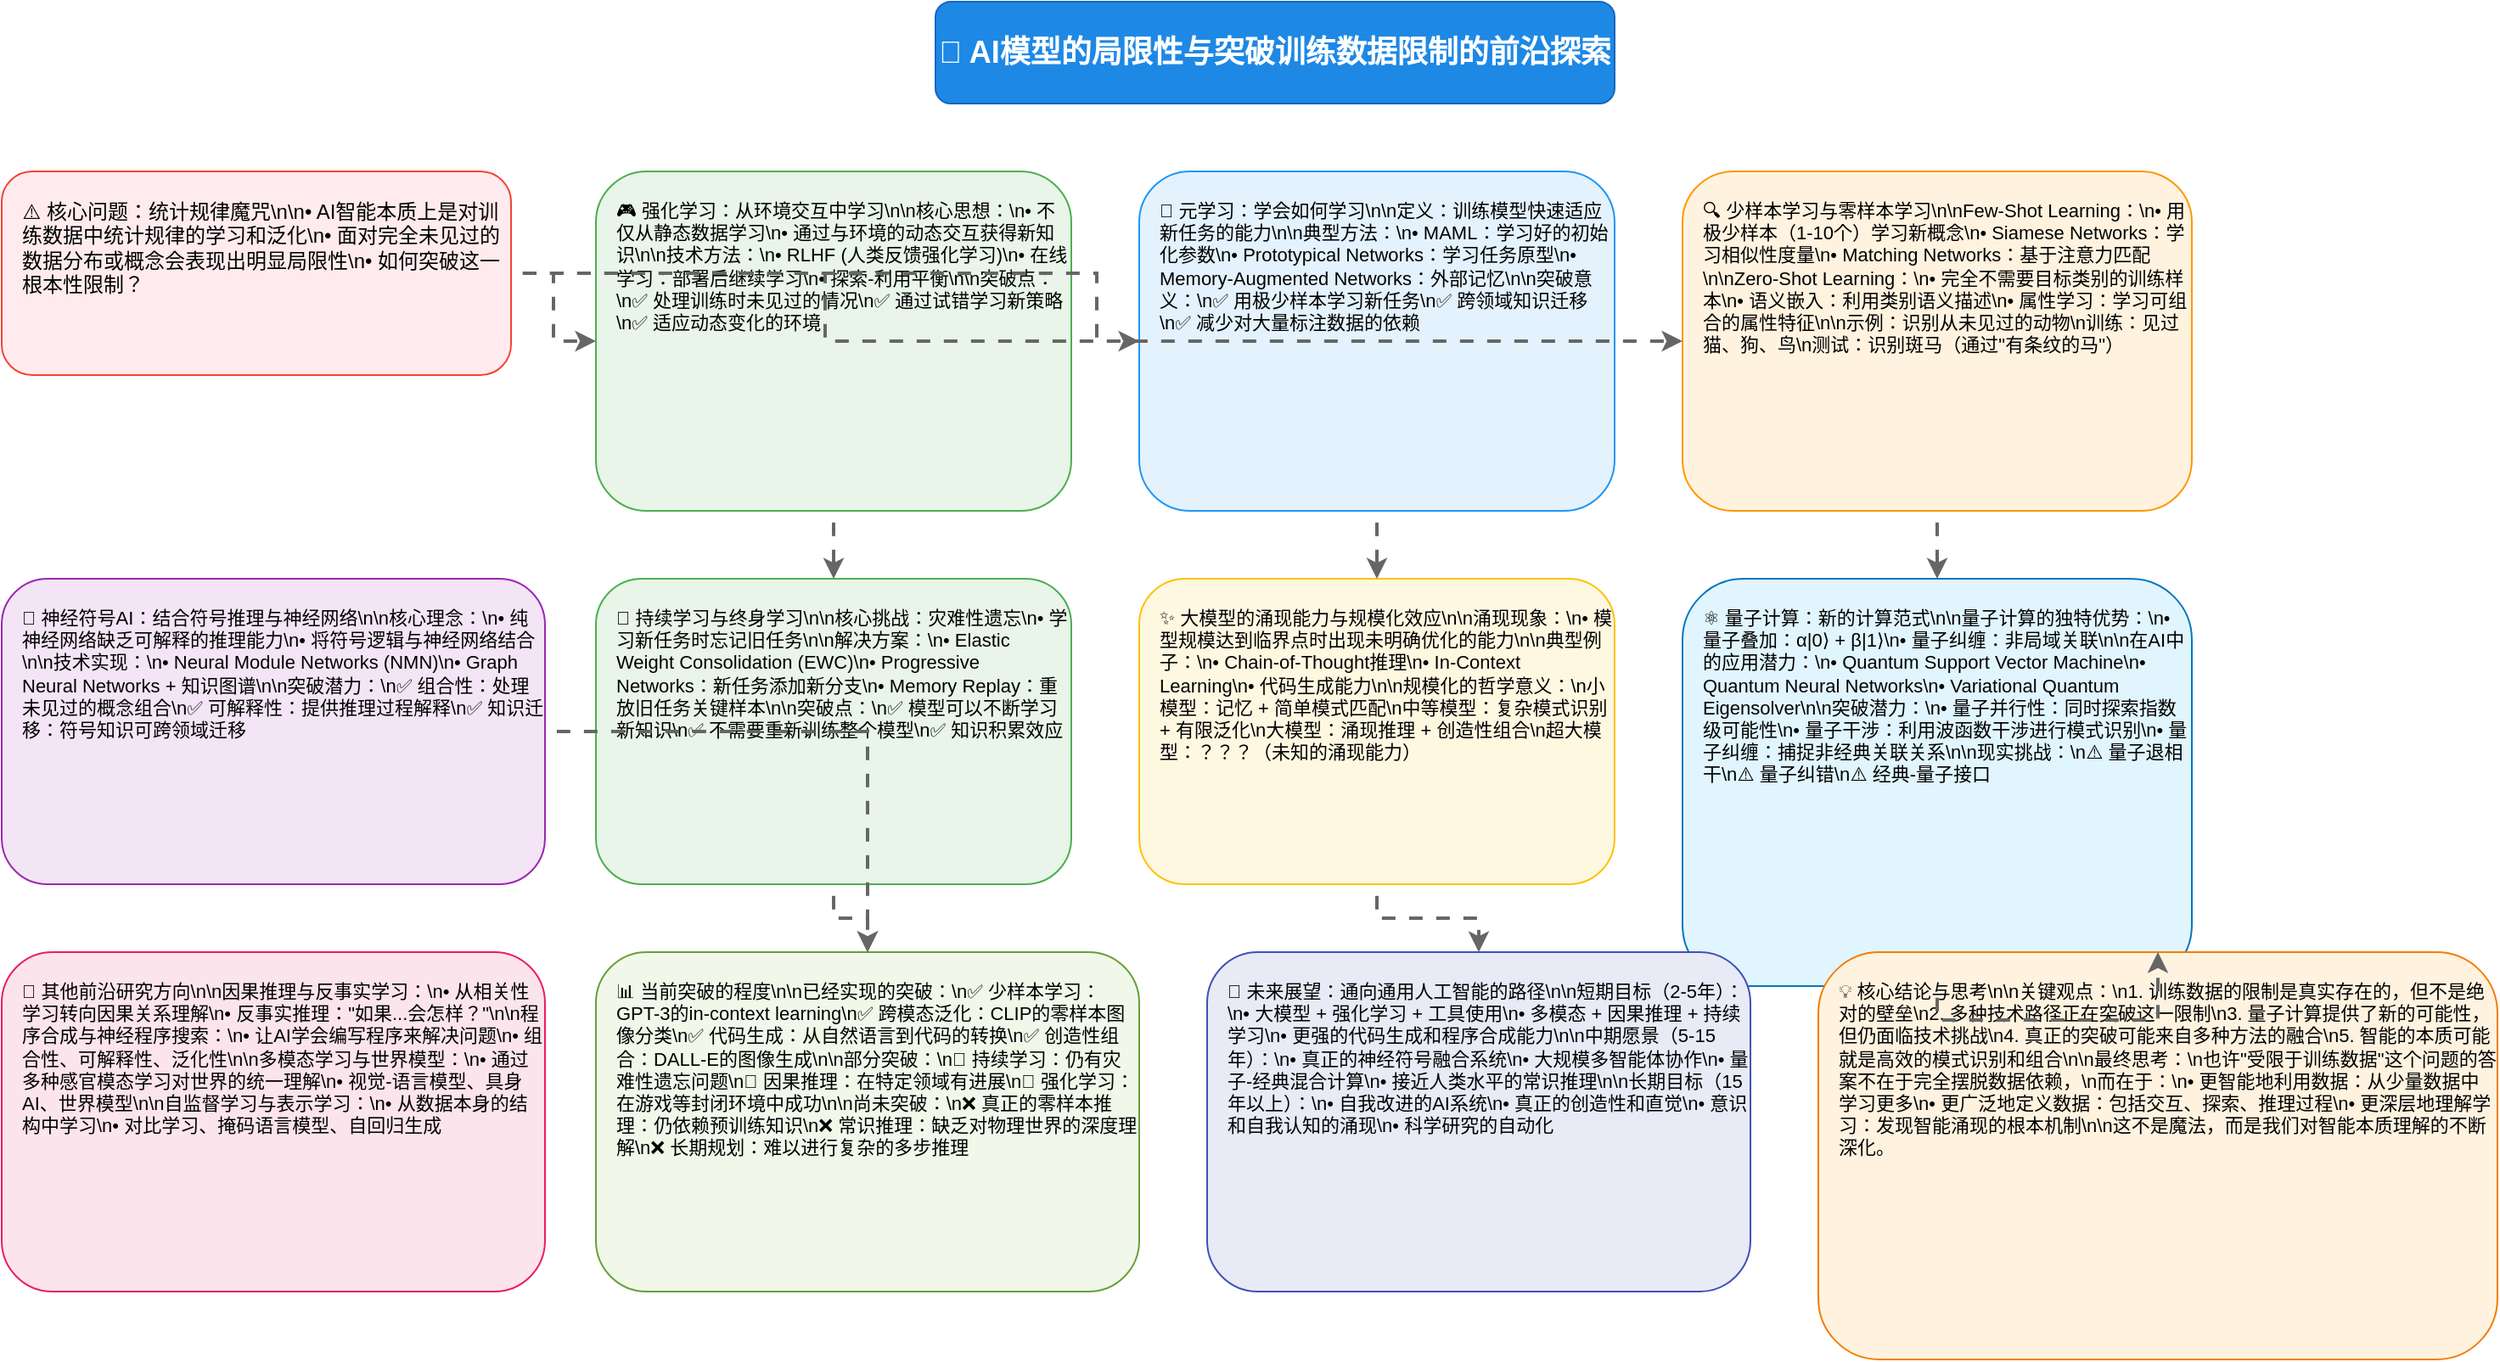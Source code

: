 <mxfile version="22.1.16" type="device">
  <diagram name="AI Limitations and Breakthroughs" id="ai-limitations-breakthroughs">
    <mxGraphModel dx="2074" dy="1181" grid="1" gridSize="10" guides="1" tooltips="1" connect="1" arrows="1" fold="1" page="1" pageScale="1" pageWidth="1600" pageHeight="1200" math="0" shadow="0">
      <root>
        <mxCell id="0" />
        <mxCell id="1" parent="0" />
        
        <!-- 标题 -->
        <mxCell id="title" value="🧠 AI模型的局限性与突破训练数据限制的前沿探索" style="rounded=1;whiteSpace=wrap;html=1;fillColor=#1e88e5;strokeColor=#1565c0;fontColor=white;fontSize=18;fontStyle=1;align=center;" vertex="1" parent="1">
          <mxGeometry x="600" y="20" width="400" height="60" as="geometry" />
        </mxCell>
        
        <!-- 核心问题 -->
        <mxCell id="core-problem" value="⚠️ 核心问题：统计规律魔咒\n\n• AI智能本质上是对训练数据中统计规律的学习和泛化\n• 面对完全未见过的数据分布或概念会表现出明显局限性\n• 如何突破这一根本性限制？" style="rounded=1;whiteSpace=wrap;html=1;fillColor=#ffebee;strokeColor=#f44336;align=left;verticalAlign=top;spacingLeft=10;spacingTop=10;fontSize=12;" vertex="1" parent="1">
          <mxGeometry x="50" y="120" width="300" height="120" as="geometry" />
        </mxCell>
        
        <!-- 强化学习 -->
        <mxCell id="reinforcement-learning" value="🎮 强化学习：从环境交互中学习\n\n核心思想：\n• 不仅从静态数据学习\n• 通过与环境的动态交互获得新知识\n\n技术方法：\n• RLHF (人类反馈强化学习)\n• 在线学习：部署后继续学习\n• 探索-利用平衡\n\n突破点：\n✅ 处理训练时未见过的情况\n✅ 通过试错学习新策略\n✅ 适应动态变化的环境" style="rounded=1;whiteSpace=wrap;html=1;fillColor=#e8f5e8;strokeColor=#4caf50;align=left;verticalAlign=top;spacingLeft=10;spacingTop=10;fontSize=11;" vertex="1" parent="1">
          <mxGeometry x="400" y="120" width="280" height="200" as="geometry" />
        </mxCell>
        
        <!-- 元学习 -->
        <mxCell id="meta-learning" value="🎯 元学习：学会如何学习\n\n定义：训练模型快速适应新任务的能力\n\n典型方法：\n• MAML：学习好的初始化参数\n• Prototypical Networks：学习任务原型\n• Memory-Augmented Networks：外部记忆\n\n突破意义：\n✅ 用极少样本学习新任务\n✅ 跨领域知识迁移\n✅ 减少对大量标注数据的依赖" style="rounded=1;whiteSpace=wrap;html=1;fillColor=#e3f2fd;strokeColor=#2196f3;align=left;verticalAlign=top;spacingLeft=10;spacingTop=10;fontSize=11;" vertex="1" parent="1">
          <mxGeometry x="720" y="120" width="280" height="200" as="geometry" />
        </mxCell>
        
        <!-- 少样本学习 -->
        <mxCell id="few-shot-learning" value="🔍 少样本学习与零样本学习\n\nFew-Shot Learning：\n• 用极少样本（1-10个）学习新概念\n• Siamese Networks：学习相似性度量\n• Matching Networks：基于注意力匹配\n\nZero-Shot Learning：\n• 完全不需要目标类别的训练样本\n• 语义嵌入：利用类别语义描述\n• 属性学习：学习可组合的属性特征\n\n示例：识别从未见过的动物\n训练：见过猫、狗、鸟\n测试：识别斑马（通过&quot;有条纹的马&quot;）" style="rounded=1;whiteSpace=wrap;html=1;fillColor=#fff3e0;strokeColor=#ff9800;align=left;verticalAlign=top;spacingLeft=10;spacingTop=10;fontSize=11;" vertex="1" parent="1">
          <mxGeometry x="1040" y="120" width="300" height="200" as="geometry" />
        </mxCell>
        
        <!-- 神经符号AI -->
        <mxCell id="neuro-symbolic" value="🧩 神经符号AI：结合符号推理与神经网络\n\n核心理念：\n• 纯神经网络缺乏可解释的推理能力\n• 将符号逻辑与神经网络结合\n\n技术实现：\n• Neural Module Networks (NMN)\n• Graph Neural Networks + 知识图谱\n\n突破潜力：\n✅ 组合性：处理未见过的概念组合\n✅ 可解释性：提供推理过程解释\n✅ 知识迁移：符号知识可跨领域迁移" style="rounded=1;whiteSpace=wrap;html=1;fillColor=#f3e5f5;strokeColor=#9c27b0;align=left;verticalAlign=top;spacingLeft=10;spacingTop=10;fontSize=11;" vertex="1" parent="1">
          <mxGeometry x="50" y="360" width="320" height="180" as="geometry" />
        </mxCell>
        
        <!-- 持续学习 -->
        <mxCell id="continual-learning" value="🔄 持续学习与终身学习\n\n核心挑战：灾难性遗忘\n• 学习新任务时忘记旧任务\n\n解决方案：\n• Elastic Weight Consolidation (EWC)\n• Progressive Networks：新任务添加新分支\n• Memory Replay：重放旧任务关键样本\n\n突破点：\n✅ 模型可以不断学习新知识\n✅ 不需要重新训练整个模型\n✅ 知识积累效应" style="rounded=1;whiteSpace=wrap;html=1;fillColor=#e8f5e8;strokeColor=#4caf50;align=left;verticalAlign=top;spacingLeft=10;spacingTop=10;fontSize=11;" vertex="1" parent="1">
          <mxGeometry x="400" y="360" width="280" height="180" as="geometry" />
        </mxCell>
        
        <!-- 大模型涌现能力 -->
        <mxCell id="emergence" value="✨ 大模型的涌现能力与规模化效应\n\n涌现现象：\n• 模型规模达到临界点时出现未明确优化的能力\n\n典型例子：\n• Chain-of-Thought推理\n• In-Context Learning\n• 代码生成能力\n\n规模化的哲学意义：\n小模型：记忆 + 简单模式匹配\n中等模型：复杂模式识别 + 有限泛化\n大模型：涌现推理 + 创造性组合\n超大模型：？？？（未知的涌现能力）" style="rounded=1;whiteSpace=wrap;html=1;fillColor=#fff8e1;strokeColor=#ffc107;align=left;verticalAlign=top;spacingLeft=10;spacingTop=10;fontSize=11;" vertex="1" parent="1">
          <mxGeometry x="720" y="360" width="280" height="180" as="geometry" />
        </mxCell>
        
        <!-- 量子计算 -->
        <mxCell id="quantum-computing" value="⚛️ 量子计算：新的计算范式\n\n量子计算的独特优势：\n• 量子叠加：α|0⟩ + β|1⟩\n• 量子纠缠：非局域关联\n\n在AI中的应用潜力：\n• Quantum Support Vector Machine\n• Quantum Neural Networks\n• Variational Quantum Eigensolver\n\n突破潜力：\n• 量子并行性：同时探索指数级可能性\n• 量子干涉：利用波函数干涉进行模式识别\n• 量子纠缠：捕捉非经典关联关系\n\n现实挑战：\n⚠️ 量子退相干\n⚠️ 量子纠错\n⚠️ 经典-量子接口" style="rounded=1;whiteSpace=wrap;html=1;fillColor=#e1f5fe;strokeColor=#0277bd;align=left;verticalAlign=top;spacingLeft=10;spacingTop=10;fontSize=11;" vertex="1" parent="1">
          <mxGeometry x="1040" y="360" width="300" height="240" as="geometry" />
        </mxCell>
        
        <!-- 其他前沿方向 -->
        <mxCell id="other-frontiers" value="🚀 其他前沿研究方向\n\n因果推理与反事实学习：\n• 从相关性学习转向因果关系理解\n• 反事实推理：&quot;如果...会怎样？&quot;\n\n程序合成与神经程序搜索：\n• 让AI学会编写程序来解决问题\n• 组合性、可解释性、泛化性\n\n多模态学习与世界模型：\n• 通过多种感官模态学习对世界的统一理解\n• 视觉-语言模型、具身AI、世界模型\n\n自监督学习与表示学习：\n• 从数据本身的结构中学习\n• 对比学习、掩码语言模型、自回归生成" style="rounded=1;whiteSpace=wrap;html=1;fillColor=#fce4ec;strokeColor=#e91e63;align=left;verticalAlign=top;spacingLeft=10;spacingTop=10;fontSize=11;" vertex="1" parent="1">
          <mxGeometry x="50" y="580" width="320" height="200" as="geometry" />
        </mxCell>
        
        <!-- 突破程度分析 -->
        <mxCell id="breakthrough-analysis" value="📊 当前突破的程度\n\n已经实现的突破：\n✅ 少样本学习：GPT-3的in-context learning\n✅ 跨模态泛化：CLIP的零样本图像分类\n✅ 代码生成：从自然语言到代码的转换\n✅ 创造性组合：DALL-E的图像生成\n\n部分突破：\n🔄 持续学习：仍有灾难性遗忘问题\n🔄 因果推理：在特定领域有进展\n🔄 强化学习：在游戏等封闭环境中成功\n\n尚未突破：\n❌ 真正的零样本推理：仍依赖预训练知识\n❌ 常识推理：缺乏对物理世界的深度理解\n❌ 长期规划：难以进行复杂的多步推理" style="rounded=1;whiteSpace=wrap;html=1;fillColor=#f1f8e9;strokeColor=#689f38;align=left;verticalAlign=top;spacingLeft=10;spacingTop=10;fontSize=11;" vertex="1" parent="1">
          <mxGeometry x="400" y="580" width="320" height="200" as="geometry" />
        </mxCell>
        
        <!-- 未来展望 -->
        <mxCell id="future-outlook" value="🔮 未来展望：通向通用人工智能的路径\n\n短期目标（2-5年）：\n• 大模型 + 强化学习 + 工具使用\n• 多模态 + 因果推理 + 持续学习\n• 更强的代码生成和程序合成能力\n\n中期愿景（5-15年）：\n• 真正的神经符号融合系统\n• 大规模多智能体协作\n• 量子-经典混合计算\n• 接近人类水平的常识推理\n\n长期目标（15年以上）：\n• 自我改进的AI系统\n• 真正的创造性和直觉\n• 意识和自我认知的涌现\n• 科学研究的自动化" style="rounded=1;whiteSpace=wrap;html=1;fillColor=#e8eaf6;strokeColor=#3f51b5;align=left;verticalAlign=top;spacingLeft=10;spacingTop=10;fontSize=11;" vertex="1" parent="1">
          <mxGeometry x="760" y="580" width="320" height="200" as="geometry" />
        </mxCell>
        
        <!-- 核心结论 -->
        <mxCell id="conclusion" value="💡 核心结论与思考\n\n关键观点：\n1. 训练数据的限制是真实存在的，但不是绝对的壁垒\n2. 多种技术路径正在突破这一限制\n3. 量子计算提供了新的可能性，但仍面临技术挑战\n4. 真正的突破可能来自多种方法的融合\n5. 智能的本质可能就是高效的模式识别和组合\n\n最终思考：\n也许&quot;受限于训练数据&quot;这个问题的答案不在于完全摆脱数据依赖，\n而在于：\n• 更智能地利用数据：从少量数据中学习更多\n• 更广泛地定义数据：包括交互、探索、推理过程\n• 更深层地理解学习：发现智能涌现的根本机制\n\n这不是魔法，而是我们对智能本质理解的不断深化。" style="rounded=1;whiteSpace=wrap;html=1;fillColor=#fff3e0;strokeColor=#f57c00;align=left;verticalAlign=top;spacingLeft=10;spacingTop=10;fontSize=11;" vertex="1" parent="1">
          <mxGeometry x="1120" y="580" width="400" height="240" as="geometry" />
        </mxCell>
        
        <!-- 连接线 -->
        <mxCell id="arrow1" style="edgeStyle=orthogonalEdgeStyle;rounded=0;orthogonalLoop=1;jettySize=auto;html=1;strokeColor=#666666;strokeWidth=2;flowAnimation=1;" edge="1" parent="1" source="core-problem" target="reinforcement-learning">
          <mxGeometry relative="1" as="geometry" />
        </mxCell>
        
        <mxCell id="arrow2" style="edgeStyle=orthogonalEdgeStyle;rounded=0;orthogonalLoop=1;jettySize=auto;html=1;strokeColor=#666666;strokeWidth=2;flowAnimation=1;" edge="1" parent="1" source="core-problem" target="meta-learning">
          <mxGeometry relative="1" as="geometry" />
        </mxCell>
        
        <mxCell id="arrow3" style="edgeStyle=orthogonalEdgeStyle;rounded=0;orthogonalLoop=1;jettySize=auto;html=1;strokeColor=#666666;strokeWidth=2;flowAnimation=1;" edge="1" parent="1" source="core-problem" target="few-shot-learning">
          <mxGeometry relative="1" as="geometry" />
        </mxCell>
        
        <mxCell id="arrow4" style="edgeStyle=orthogonalEdgeStyle;rounded=0;orthogonalLoop=1;jettySize=auto;html=1;strokeColor=#666666;strokeWidth=2;flowAnimation=1;" edge="1" parent="1" source="reinforcement-learning" target="continual-learning">
          <mxGeometry relative="1" as="geometry" />
        </mxCell>
        
        <mxCell id="arrow5" style="edgeStyle=orthogonalEdgeStyle;rounded=0;orthogonalLoop=1;jettySize=auto;html=1;strokeColor=#666666;strokeWidth=2;flowAnimation=1;" edge="1" parent="1" source="meta-learning" target="emergence">
          <mxGeometry relative="1" as="geometry" />
        </mxCell>
        
        <mxCell id="arrow6" style="edgeStyle=orthogonalEdgeStyle;rounded=0;orthogonalLoop=1;jettySize=auto;html=1;strokeColor=#666666;strokeWidth=2;flowAnimation=1;" edge="1" parent="1" source="few-shot-learning" target="quantum-computing">
          <mxGeometry relative="1" as="geometry" />
        </mxCell>
        
        <mxCell id="arrow7" style="edgeStyle=orthogonalEdgeStyle;rounded=0;orthogonalLoop=1;jettySize=auto;html=1;strokeColor=#666666;strokeWidth=2;flowAnimation=1;" edge="1" parent="1" source="neuro-symbolic" target="breakthrough-analysis">
          <mxGeometry relative="1" as="geometry" />
        </mxCell>
        
        <mxCell id="arrow8" style="edgeStyle=orthogonalEdgeStyle;rounded=0;orthogonalLoop=1;jettySize=auto;html=1;strokeColor=#666666;strokeWidth=2;flowAnimation=1;" edge="1" parent="1" source="continual-learning" target="breakthrough-analysis">
          <mxGeometry relative="1" as="geometry" />
        </mxCell>
        
        <mxCell id="arrow9" style="edgeStyle=orthogonalEdgeStyle;rounded=0;orthogonalLoop=1;jettySize=auto;html=1;strokeColor=#666666;strokeWidth=2;flowAnimation=1;" edge="1" parent="1" source="emergence" target="future-outlook">
          <mxGeometry relative="1" as="geometry" />
        </mxCell>
        
        <mxCell id="arrow10" style="edgeStyle=orthogonalEdgeStyle;rounded=0;orthogonalLoop=1;jettySize=auto;html=1;strokeColor=#666666;strokeWidth=2;flowAnimation=1;" edge="1" parent="1" source="quantum-computing" target="conclusion">
          <mxGeometry relative="1" as="geometry" />
        </mxCell>
        
      </root>
    </mxGraphModel>
  </diagram>
</mxfile>